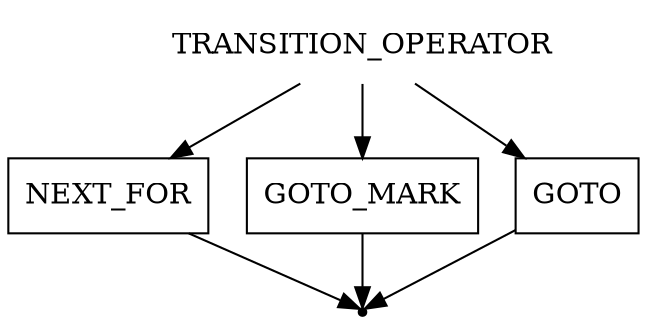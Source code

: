 digraph TRANSITION_OPERATOR {
    start [label=TRANSITION_OPERATOR shape=plaintext]
    next_for [label=NEXT_FOR shape=box]
    goto_mark [label=GOTO_MARK shape=box]
    goto [label=GOTO shape=box]
    end [label="" shape=point]
    start -> next_for
    start -> goto_mark
    start -> goto
    next_for -> end
    goto_mark -> end
    goto -> end
}